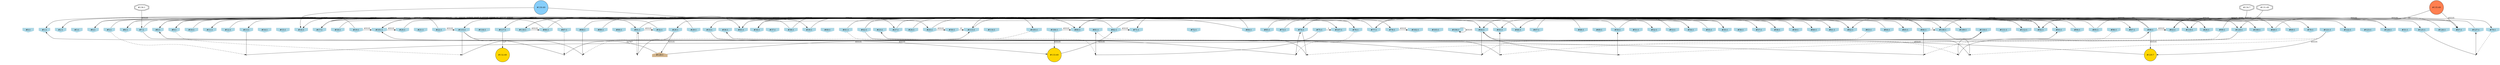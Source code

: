 digraph G {
node[shape = circle]
rankInputs [style = invisible]
rankOutputs [style = invisible]
rankInputs -> rankOutputs [color=invis]
0 [label="#0:1", style = filled, shape = invhouse, color=lightblue]
1 [label="#1:1", style = filled, shape = invhouse, color=lightblue]
2 [label="#2:1", style = filled, shape = invhouse, color=lightblue]
3 [label="#3:1", style = filled, shape = invhouse, color=lightblue]
4 [label="#4:1", style = filled, shape = invhouse, color=lightblue]
5 [label="#5:1", style = filled, shape = invhouse, color=lightblue]
6 [label="#6:1", style = filled, shape = invhouse, color=lightblue]
7 [label="#7:1", style = filled, shape = invhouse, color=lightblue]
8 [label="#8:1", style = filled, shape = invhouse, color=lightblue]
9 [label="#9:1", style = filled, shape = invhouse, color=lightblue]
10 [label="#10:1", style = filled, shape = invhouse, color=lightblue]
11 [label="#11:1", style = filled, shape = invhouse, color=lightblue]
12 [label="#12:1", style = filled, shape = invhouse, color=lightblue]
13 [label="#13:1", style = filled, shape = invhouse, color=lightblue]
14 [label="#14:1", style = filled, shape = invhouse, color=lightblue]
15 [label="#15:1", style = filled, shape = invhouse, color=lightblue]
16 [label="#16:1", style = filled, shape = invhouse, color=lightblue]
17 [label="#17:1", style = filled, shape = invhouse, color=lightblue]
18 [label="#18:1", style = filled, shape = invhouse, color=lightblue]
19 [label="#19:1", style = filled, shape = invhouse, color=lightblue]
20 [label="#20:1", style = filled, shape = invhouse, color=lightblue]
21 [label="#21:1", style = filled, shape = invhouse, color=lightblue]
22 [label="#22:1", style = filled, shape = invhouse, color=lightblue]
23 [label="#23:1", style = filled, shape = invhouse, color=lightblue]
24 [label="#24:1", style = filled, shape = invhouse, color=lightblue]
25 [label="#25:1", style = filled, shape = invhouse, color=lightblue]
26 [label="#26:1", style = filled, shape = invhouse, color=lightblue]
27 [label="#27:1", style = filled, shape = invhouse, color=lightblue]
28 [label="#28:1", style = filled, shape = invhouse, color=lightblue]
29 [label="#29:1", style = filled, shape = invhouse, color=lightblue]
30 [label="#30:1", style = filled, shape = invhouse, color=lightblue]
31 [label="#31:1", style = filled, shape = invhouse, color=lightblue]
32 [label="#32:1", style = filled, shape = invhouse, color=lightblue]
33 [label="#33:1", style = filled, shape = invhouse, color=lightblue]
34 [label="#34:1", style = filled, shape = invhouse, color=lightblue]
35 [label="#35:1", style = filled, shape = invhouse, color=lightblue]
36 [label="#36:1", style = filled, shape = invhouse, color=lightblue]
37 [label="#37:1", style = filled, shape = invhouse, color=lightblue]
38 [label="#38:1", style = filled, shape = invhouse, color=lightblue]
39 [label="#39:1", style = filled, shape = invhouse, color=lightblue]
40 [label="#40:1", style = filled, shape = invhouse, color=lightblue]
41 [label="#41:1", style = filled, shape = invhouse, color=lightblue]
42 [label="#42:1", style = filled, shape = invhouse, color=lightblue]
43 [label="#43:1", style = filled, shape = invhouse, color=lightblue]
44 [label="#44:1", style = filled, shape = invhouse, color=lightblue]
45 [label="#45:1", style = filled, shape = invhouse, color=lightblue]
46 [label="#46:1", style = filled, shape = invhouse, color=lightblue]
47 [label="#47:1", style = filled, shape = invhouse, color=lightblue]
48 [label="#48:1", style = filled, shape = invhouse, color=lightblue]
49 [label="#49:1", style = filled, shape = invhouse, color=lightblue]
50 [label="#50:1", style = filled, shape = invhouse, color=lightblue]
51 [label="#51:1", style = filled, shape = invhouse, color=lightblue]
52 [label="#52:1", style = filled, shape = invhouse, color=lightblue]
53 [label="#53:1", style = filled, shape = invhouse, color=lightblue]
54 [label="#54:1", style = filled, shape = invhouse, color=lightblue]
55 [label="#55:1", style = filled, shape = invhouse, color=lightblue]
56 [label="#56:1", style = filled, shape = invhouse, color=lightblue]
57 [label="#57:1", style = filled, shape = invhouse, color=lightblue]
58 [label="#58:1", style = filled, shape = invhouse, color=lightblue]
59 [label="#59:1", style = filled, shape = invhouse, color=lightblue]
60 [label="#60:1", style = filled, shape = invhouse, color=lightblue]
61 [label="#61:1", style = filled, shape = invhouse, color=lightblue]
62 [label="#62:1", style = filled, shape = invhouse, color=lightblue]
63 [label="#63:1", style = filled, shape = invhouse, color=lightblue]
64 [label="#64:1", style = filled, shape = invhouse, color=lightblue]
65 [label="#65:1", style = filled, shape = invhouse, color=lightblue]
66 [label="#66:1", style = filled, shape = invhouse, color=lightblue]
67 [label="#67:1", style = filled, shape = invhouse, color=lightblue]
68 [label="#68:1", style = filled, shape = invhouse, color=lightblue]
69 [label="#69:1", style = filled, shape = invhouse, color=lightblue]
70 [label="#70:1", style = filled, shape = invhouse, color=lightblue]
71 [label="#71:1", style = filled, shape = invhouse, color=lightblue]
72 [label="#72:1", style = filled, shape = invhouse, color=lightblue]
73 [label="#73:1", style = filled, shape = invhouse, color=lightblue]
74 [label="#74:1", style = filled, shape = invhouse, color=lightblue]
75 [label="#75:1", style = filled, shape = invhouse, color=lightblue]
76 [label="#76:1", style = filled, shape = invhouse, color=lightblue]
77 [label="#77:1", style = filled, shape = invhouse, color=lightblue]
78 [label="#78:1", style = filled, shape = invhouse, color=lightblue]
79 [label="#79:1", style = filled, shape = invhouse, color=lightblue]
80 [label="#80:1", style = filled, shape = invhouse, color=lightblue]
81 [label="#81:1", style = filled, shape = invhouse, color=lightblue]
82 [label="#82:1", style = filled, shape = invhouse, color=lightblue]
83 [label="#83:1", style = filled, shape = invhouse, color=lightblue]
84 [label="#84:1", style = filled, shape = invhouse, color=lightblue]
85 [label="#85:1", style = filled, shape = invhouse, color=lightblue]
86 [label="#86:1", style = filled, shape = invhouse, color=lightblue]
87 [label="#87:1", style = filled, shape = invhouse, color=lightblue]
88 [label="#88:1", style = filled, shape = invhouse, color=lightblue]
89 [label="#89:1", style = filled, shape = invhouse, color=lightblue]
90 [label="#90:1", style = filled, shape = invhouse, color=lightblue]
91 [label="#91:1", style = filled, shape = invhouse, color=lightblue]
92 [label="#92:1", style = filled, shape = invhouse, color=lightblue]
93 [label="#93:1", style = filled, shape = invhouse, color=lightblue]
94 [label="#94:1", style = filled, shape = invhouse, color=lightblue]
95 [label="#95:1", style = filled, shape = invhouse, color=lightblue]
96 [label="#96:1", style = filled, shape = invhouse, color=lightblue]
97 [label="#97:1", style = filled, shape = invhouse, color=lightblue]
98 [label="#98:1", style = filled, shape = invhouse, color=lightblue]
99 [label="#99:1", style = filled, shape = invhouse, color=lightblue]
100 [label="#100:1", style = filled, shape = invhouse, color=lightblue]
101 [label="#101:1", style = filled, shape = invhouse, color=lightblue]
102 [label="#102:1", style = filled, shape = invhouse, color=lightblue]
103 [label="#103:1", style = filled, shape = invhouse, color=lightblue]
104 [label="#104:1", style = filled, shape = invhouse, color=lightblue]
105 [label="#105:1", style = filled, shape = invhouse, color=lightblue]
106 [label="#106:1", style = filled, shape = invhouse, color=lightblue]
107 [label="#107:1", style = filled, shape = invhouse, color=lightblue]
108 [label="#108:1", style = filled, shape = invhouse, color=lightblue]
109 [label="#109:1", style = filled, shape = invhouse, color=lightblue]
110 [label="#110:1", style = filled, shape = invhouse, color=lightblue]
111 [label="#111:1", style = filled, shape = invhouse, color=lightblue]
112 [label="#112:1", style = filled, shape = invhouse, color=lightblue]
113 [label="#113:1", style = filled, shape = invhouse, color=lightblue]
114 [label="#114:1", style = filled, shape = invhouse, color=lightblue]
115 [label="#115:1", style = filled, shape = invhouse, color=lightblue]
116 [label="#116:1", style = filled, shape = invhouse, color=lightblue]
117 [label="#117:1", style = filled, shape = invhouse, color=lightblue]
118 [label="#118:1", style = filled, shape = invhouse, color=lightblue]
119 [label="#119:1", style = filled, shape = invhouse, color=lightblue]
120 [label="#120:1", style = filled, shape = invhouse, color=lightblue]
121 [label="#121:1", style = filled, shape = invhouse, color=lightblue]
122 [label="#122:1", style = filled, shape = invhouse, color=lightblue]
123 [label="#123:1", style = filled, shape = invhouse, color=lightblue]
124 [label="#124:1", style = filled, shape = invhouse, color=lightblue]
125 [label="#125:1", style = filled, shape = invhouse, color=lightblue]
126 [label="#126:1", style = filled, shape = invhouse, color=lightblue]
127 [label="#127:1", style = filled, shape = invhouse, color=lightblue]
128 [label="#128:1", style = filled, shape = house, color=tan]
129 [label="#129:7", style = filled, fillcolor = gold]
130 [label="#130:49", style = filled, fillcolor = lightskyblue]
131 [label="#131:49", shape = doubleoctagon]
132 [label="#132:49", style = filled, fillcolor = gold]
133 [label="#133:49", style = filled, fillcolor = gold]
134 [label="#134:7", shape = doubleoctagon]
135 [label="#135:49", style = filled, fillcolor = coral]
136 [label="#136:1", shape = doubleoctagon]
28 -> 128 [label = "65535"]
84 -> 28 [label = "65535"]
34 -> 27 [label = "65535"]
22 -> 115 [label = "65535"]
33 -> 133 [label = "65535"]
91 -> 32 [label = "65535"]
55 -> 83 [label = "65535"]
133 -> 82 [label = "65535"]
77 -> 80 [label = "65535"]
25 -> 30 [label = "65535"]
86 -> 13 [label = "65535"]
4 -> 35 [label = "65535"]
11 -> 54 [label = "65535"]
47 -> 62 [label = "65535"]
138 [shape = point]
81 -> 138 [style = dashed]
120 -> 138 [dir = none]
138 -> 110
99 -> 124 [label = "65535"]
78 -> 102 [label = "65535"]
106 -> 133 [label = "65535"]
113 -> 105 [label = "65535"]
129 -> 23 [label = "65535"]
139 [shape = point]
121 -> 139 [style = dashed]
108 -> 139 [dir = none]
139 -> 44
112 -> 44 [label = "65535"]
140 [shape = point]
63 -> 140 [style = dashed]
44 -> 140 [dir = none]
140 -> 36
98 -> 43 [label = "65535"]
98 -> 129 [label = "65535"]
134 -> 34 [label = "65535"]
130 -> 16 [label = "65535"]
104 -> 104 [label = "65535"]
89 -> 92 [label = "65535"]
94 -> 118 [label = "65535"]
141 [shape = point]
99 -> 141 [style = dashed]
115 -> 141 [dir = none]
141 -> 66
66 -> 77 [label = "65535"]
17 -> 35 [label = "65535"]
142 [shape = point]
105 -> 142 [style = dashed]
88 -> 142 [dir = none]
142 -> 1
130 -> 83 [label = "65535"]
25 -> 78 [label = "65535"]
18 -> 125 [label = "65535"]
143 [shape = point]
120 -> 143 [style = dashed]
42 -> 143 [dir = none]
143 -> 45
135 -> 67 [label = "65535"]
98 -> 17 [label = "65535"]
8 -> 25 [label = "65535"]
101 -> 20 [label = "65535"]
12 -> 26 [label = "65535"]
108 -> 92 [label = "65535"]
42 -> 124 [label = "65535"]
127 -> 6 [label = "65535"]
4 -> 122 [label = "65535"]
8 -> 92 [label = "65535"]
82 -> 117 [label = "65535"]
85 -> 57 [label = "65535"]
86 -> 91 [label = "65535"]
48 -> 46 [label = "4095"]
121 -> 129 [label = "65535"]
32 -> 4 [label = "32767"]
144 [shape = point]
41 -> 144 [style = dashed]
75 -> 144 [dir = none]
144 -> 81
145 [shape = point]
5 -> 145 [style = dashed]
13 -> 145 [dir = none]
145 -> 98
146 [shape = point]
9 -> 146 [style = dashed]
115 -> 146 [dir = none]
146 -> 110
68 -> 67 [label = "65535"]
17 -> 35 [label = "127"]
88 -> 67 [label = "65535"]
128 -> 101 [label = "32767"]
19 -> 16 [label = "65535"]
42 -> 108 [label = "65535"]
22 -> 6 [label = "65535"]
87 -> 1 [label = "65535"]
9 -> 39 [label = "65535"]
26 -> 74 [label = "65535"]
2 -> 100 [label = "32767"]
82 -> 71 [label = "65535"]
41 -> 61 [label = "65535"]
64 -> 2 [label = "2047"]
30 -> 113 [label = "15"]
80 -> 120 [label = "65535"]
83 -> 59 [label = "65535"]
29 -> 115 [label = "2047"]
43 -> 79 [label = "65535"]
101 -> 62 [label = "65535"]
82 -> 112 [label = "511"]
84 -> 71 [label = "32767"]
131 -> 43 [label = "255"]
92 -> 68 [label = "4095"]
91 -> 58 [label = "127"]
58 -> 34 [label = "65535"]
24 -> 100 [label = "255"]
117 -> 132 [label = "127"]
50 -> 113 [label = "15"]
50 -> 26 [label = "255"]
19 -> 101 [label = "65535"]
95 -> 8 [label = "63"]
95 -> 119 [label = "65535"]
101 -> 65 [label = "65535"]
10 -> 93 [label = "65535"]
77 -> 44 [label = "65535"]
120 -> 9 [label = "15"]
45 -> 101 [label = "31"]
42 -> 54 [label = "65535"]
39 -> 97 [label = "65535"]
126 -> 119 [label = "65535"]
135 -> 120 [label = "31"]
118 -> 86 [label = "65535"]
5 -> 76 [label = "65535"]
147 [shape = point]
121 -> 147 [style = dashed]
74 -> 147 [dir = none]
147 -> 8
148 [shape = point]
76 -> 148 [style = dashed]
7 -> 148 [dir = none]
148 -> 74
66 -> 108 [label = "3"]
149 [shape = point]
96 -> 149 [style = dashed]
44 -> 149 [dir = none]
149 -> 50
38 -> 52 [label = "65535"]
150 [shape = point]
79 -> 150 [style = dashed]
125 -> 150 [dir = none]
150 -> 127
69 -> 33 [label = "31"]
106 -> 80 [label = "65535"]
76 -> 118 [label = "65535"]
66 -> 62 [label = "65535"]
128 -> 93 [label = "65535"]
46 -> 17 [label = "65535"]
7 -> 60 [label = "65535"]
9 -> 107 [label = "3"]
136 -> 7 [label = "65535"]
73 -> 109 [label = "3"]
98 -> 92 [label = "15"]
20 -> 70 [label = "7"]
53 -> 45 [label = "1"]
151 [shape = point]
91 -> 151 [style = dashed]
28 -> 151 [dir = none]
151 -> 91
27 -> 80 [label = "65535"]
38 -> 11 [label = "65535"]
75 -> 107 [label = "1"]
152 [shape = point]
87 -> 152 [style = dashed]
115 -> 152 [dir = none]
152 -> 113
{
	rank = same
	rankdir = TB
	rankInputs -> 0 -> 1 -> 2 -> 3 -> 4 -> 5 -> 6 -> 7 -> 8 -> 9 -> 10 -> 11 -> 12 -> 13 -> 14 -> 15 -> 16 -> 17 -> 18 -> 19 -> 20 -> 21 -> 22 -> 23 -> 24 -> 25 -> 26 -> 27 -> 28 -> 29 -> 30 -> 31 -> 32 -> 33 -> 34 -> 35 -> 36 -> 37 -> 38 -> 39 -> 40 -> 41 -> 42 -> 43 -> 44 -> 45 -> 46 -> 47 -> 48 -> 49 -> 50 -> 51 -> 52 -> 53 -> 54 -> 55 -> 56 -> 57 -> 58 -> 59 -> 60 -> 61 -> 62 -> 63 -> 64 -> 65 -> 66 -> 67 -> 68 -> 69 -> 70 -> 71 -> 72 -> 73 -> 74 -> 75 -> 76 -> 77 -> 78 -> 79 -> 80 -> 81 -> 82 -> 83 -> 84 -> 85 -> 86 -> 87 -> 88 -> 89 -> 90 -> 91 -> 92 -> 93 -> 94 -> 95 -> 96 -> 97 -> 98 -> 99 -> 100 -> 101 -> 102 -> 103 -> 104 -> 105 -> 106 -> 107 -> 108 -> 109 -> 110 -> 111 -> 112 -> 113 -> 114 -> 115 -> 116 -> 117 -> 118 -> 119 -> 120 -> 121 -> 122 -> 123 -> 124 -> 125 -> 126 -> 127 [style = invis]
}
{
	rank = same
	rankdir = TB
	rankOutputs -> 128 [style = invis]
}
}
